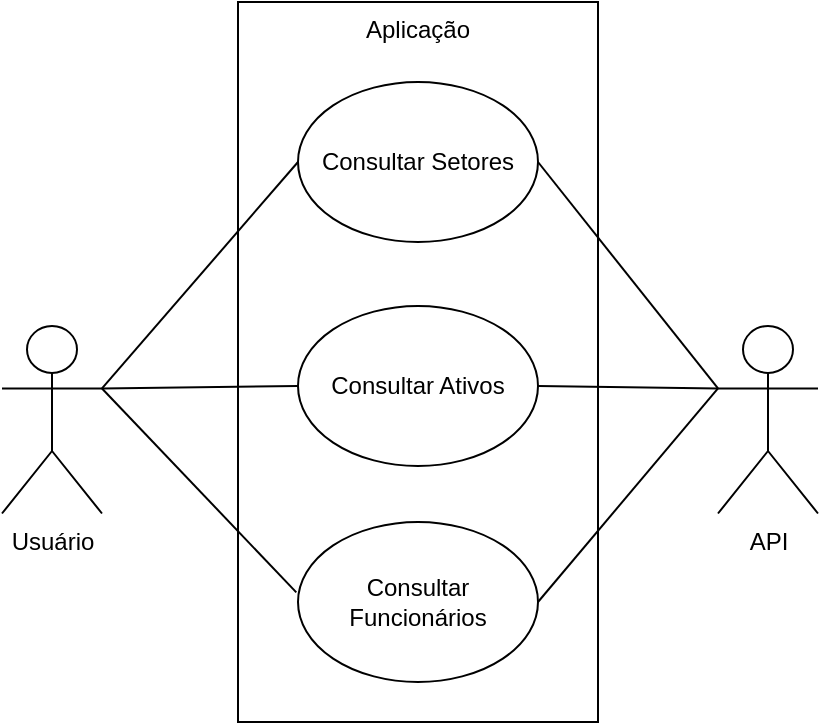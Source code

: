 <mxfile version="14.9.0" type="device" pages="4"><diagram id="Ip9JpGmIh-tKCHIc3EBz" name="Diagrama de Caso de Uso"><mxGraphModel dx="865" dy="488" grid="1" gridSize="10" guides="1" tooltips="1" connect="1" arrows="1" fold="1" page="1" pageScale="1" pageWidth="583" pageHeight="413" math="0" shadow="0"><root><mxCell id="WvhrdldwdFIpcJ2qQsLQ-0"/><mxCell id="WvhrdldwdFIpcJ2qQsLQ-1" parent="WvhrdldwdFIpcJ2qQsLQ-0"/><mxCell id="WvhrdldwdFIpcJ2qQsLQ-2" value="Usuário" style="shape=umlActor;verticalLabelPosition=bottom;verticalAlign=top;html=1;outlineConnect=0;" vertex="1" parent="WvhrdldwdFIpcJ2qQsLQ-1"><mxGeometry x="88" y="189" width="50" height="93.75" as="geometry"/></mxCell><mxCell id="WvhrdldwdFIpcJ2qQsLQ-3" value="Aplicação" style="whiteSpace=wrap;html=1;verticalAlign=top;" vertex="1" parent="WvhrdldwdFIpcJ2qQsLQ-1"><mxGeometry x="206" y="27" width="180" height="360" as="geometry"/></mxCell><mxCell id="WvhrdldwdFIpcJ2qQsLQ-4" value="API" style="shape=umlActor;verticalLabelPosition=bottom;verticalAlign=top;html=1;outlineConnect=0;" vertex="1" parent="WvhrdldwdFIpcJ2qQsLQ-1"><mxGeometry x="446" y="189" width="50" height="93.75" as="geometry"/></mxCell><mxCell id="WvhrdldwdFIpcJ2qQsLQ-5" value="Consultar Setores" style="ellipse;whiteSpace=wrap;html=1;" vertex="1" parent="WvhrdldwdFIpcJ2qQsLQ-1"><mxGeometry x="236" y="67" width="120" height="80" as="geometry"/></mxCell><mxCell id="WvhrdldwdFIpcJ2qQsLQ-6" value="Consultar Ativos" style="ellipse;whiteSpace=wrap;html=1;" vertex="1" parent="WvhrdldwdFIpcJ2qQsLQ-1"><mxGeometry x="236" y="179" width="120" height="80" as="geometry"/></mxCell><mxCell id="WvhrdldwdFIpcJ2qQsLQ-7" value="Consultar Funcionários" style="ellipse;whiteSpace=wrap;html=1;" vertex="1" parent="WvhrdldwdFIpcJ2qQsLQ-1"><mxGeometry x="236" y="287" width="120" height="80" as="geometry"/></mxCell><mxCell id="WvhrdldwdFIpcJ2qQsLQ-8" value="" style="endArrow=none;html=1;exitX=1;exitY=0.333;exitDx=0;exitDy=0;exitPerimeter=0;entryX=0;entryY=0.5;entryDx=0;entryDy=0;" edge="1" parent="WvhrdldwdFIpcJ2qQsLQ-1" source="WvhrdldwdFIpcJ2qQsLQ-2" target="WvhrdldwdFIpcJ2qQsLQ-5"><mxGeometry width="50" height="50" relative="1" as="geometry"><mxPoint x="186" y="209" as="sourcePoint"/><mxPoint x="366" y="229" as="targetPoint"/></mxGeometry></mxCell><mxCell id="WvhrdldwdFIpcJ2qQsLQ-9" value="" style="endArrow=none;html=1;exitX=1;exitY=0.333;exitDx=0;exitDy=0;exitPerimeter=0;entryX=-0.007;entryY=0.44;entryDx=0;entryDy=0;entryPerimeter=0;" edge="1" parent="WvhrdldwdFIpcJ2qQsLQ-1" source="WvhrdldwdFIpcJ2qQsLQ-2" target="WvhrdldwdFIpcJ2qQsLQ-7"><mxGeometry width="50" height="50" relative="1" as="geometry"><mxPoint x="316" y="279" as="sourcePoint"/><mxPoint x="366" y="229" as="targetPoint"/></mxGeometry></mxCell><mxCell id="WvhrdldwdFIpcJ2qQsLQ-10" value="" style="endArrow=none;html=1;exitX=1;exitY=0.333;exitDx=0;exitDy=0;exitPerimeter=0;entryX=0;entryY=0.5;entryDx=0;entryDy=0;" edge="1" parent="WvhrdldwdFIpcJ2qQsLQ-1" source="WvhrdldwdFIpcJ2qQsLQ-2" target="WvhrdldwdFIpcJ2qQsLQ-6"><mxGeometry width="50" height="50" relative="1" as="geometry"><mxPoint x="306" y="219" as="sourcePoint"/><mxPoint x="356" y="169" as="targetPoint"/></mxGeometry></mxCell><mxCell id="WvhrdldwdFIpcJ2qQsLQ-11" value="" style="endArrow=none;html=1;entryX=1;entryY=0.5;entryDx=0;entryDy=0;exitX=0;exitY=0.333;exitDx=0;exitDy=0;exitPerimeter=0;" edge="1" parent="WvhrdldwdFIpcJ2qQsLQ-1" source="WvhrdldwdFIpcJ2qQsLQ-4" target="WvhrdldwdFIpcJ2qQsLQ-6"><mxGeometry width="50" height="50" relative="1" as="geometry"><mxPoint x="444" y="209" as="sourcePoint"/><mxPoint x="354" y="187" as="targetPoint"/></mxGeometry></mxCell><mxCell id="WvhrdldwdFIpcJ2qQsLQ-12" value="" style="endArrow=none;html=1;exitX=1;exitY=0.5;exitDx=0;exitDy=0;entryX=0;entryY=0.333;entryDx=0;entryDy=0;entryPerimeter=0;" edge="1" parent="WvhrdldwdFIpcJ2qQsLQ-1" source="WvhrdldwdFIpcJ2qQsLQ-7" target="WvhrdldwdFIpcJ2qQsLQ-4"><mxGeometry width="50" height="50" relative="1" as="geometry"><mxPoint x="354" y="257" as="sourcePoint"/><mxPoint x="404" y="207" as="targetPoint"/></mxGeometry></mxCell><mxCell id="WvhrdldwdFIpcJ2qQsLQ-13" value="" style="endArrow=none;html=1;exitX=1;exitY=0.5;exitDx=0;exitDy=0;entryX=0;entryY=0.333;entryDx=0;entryDy=0;entryPerimeter=0;" edge="1" parent="WvhrdldwdFIpcJ2qQsLQ-1" source="WvhrdldwdFIpcJ2qQsLQ-5" target="WvhrdldwdFIpcJ2qQsLQ-4"><mxGeometry width="50" height="50" relative="1" as="geometry"><mxPoint x="354" y="257" as="sourcePoint"/><mxPoint x="444" y="207" as="targetPoint"/></mxGeometry></mxCell></root></mxGraphModel></diagram><diagram id="C5RBs43oDa-KdzZeNtuy" name="Diagrama de Classes"><mxGraphModel dx="2076" dy="1170" grid="1" gridSize="3" guides="1" tooltips="1" connect="1" arrows="1" fold="1" page="1" pageScale="1" pageWidth="1654" pageHeight="1169" math="0" shadow="0"><root><mxCell id="WIyWlLk6GJQsqaUBKTNV-0"/><mxCell id="WIyWlLk6GJQsqaUBKTNV-1" parent="WIyWlLk6GJQsqaUBKTNV-0"/><mxCell id="Mt1S0DDqKoUseWmCAn7N-12" value="Aplicação" style="shape=folder;fontStyle=1;spacingTop=25;tabWidth=33;tabHeight=27;tabPosition=left;html=1;strokeWidth=2;align=center;verticalAlign=top;fontSize=16;spacingBottom=0;" vertex="1" parent="WIyWlLk6GJQsqaUBKTNV-1"><mxGeometry x="240" y="150" width="744" height="798" as="geometry"/></mxCell><mxCell id="4B0207djP9WBdeo3e_u4-11" value="ComponentCard" style="swimlane;fontStyle=1;align=center;verticalAlign=top;childLayout=stackLayout;horizontal=1;startSize=26;horizontalStack=0;resizeParent=1;resizeParentMax=0;resizeLast=0;collapsible=1;marginBottom=0;strokeWidth=2;" parent="WIyWlLk6GJQsqaUBKTNV-1" vertex="1"><mxGeometry x="543" y="643" width="160" height="124" as="geometry"/></mxCell><mxCell id="4B0207djP9WBdeo3e_u4-12" value="- title: string&#10;- listaDados: List&lt;JSX&gt;&#10;- funcao: function&#10;- icon: JSX" style="text;strokeColor=none;fillColor=none;align=left;verticalAlign=top;spacingLeft=4;spacingRight=4;overflow=hidden;rotatable=0;points=[[0,0.5],[1,0.5]];portConstraint=eastwest;" parent="4B0207djP9WBdeo3e_u4-11" vertex="1"><mxGeometry y="26" width="160" height="64" as="geometry"/></mxCell><mxCell id="4B0207djP9WBdeo3e_u4-13" value="" style="line;strokeWidth=1;fillColor=none;align=left;verticalAlign=middle;spacingTop=-1;spacingLeft=3;spacingRight=3;rotatable=0;labelPosition=right;points=[];portConstraint=eastwest;" parent="4B0207djP9WBdeo3e_u4-11" vertex="1"><mxGeometry y="90" width="160" height="8" as="geometry"/></mxCell><mxCell id="4B0207djP9WBdeo3e_u4-14" value="+ ComponentCard()" style="text;strokeColor=none;fillColor=none;align=left;verticalAlign=top;spacingLeft=4;spacingRight=4;overflow=hidden;rotatable=0;points=[[0,0.5],[1,0.5]];portConstraint=eastwest;" parent="4B0207djP9WBdeo3e_u4-11" vertex="1"><mxGeometry y="98" width="160" height="26" as="geometry"/></mxCell><mxCell id="4B0207djP9WBdeo3e_u4-33" value="ComponentList" style="swimlane;fontStyle=1;align=center;verticalAlign=top;childLayout=stackLayout;horizontal=1;startSize=26;horizontalStack=0;resizeParent=1;resizeParentMax=0;resizeLast=0;collapsible=1;marginBottom=0;strokeWidth=2;" parent="WIyWlLk6GJQsqaUBKTNV-1" vertex="1"><mxGeometry x="785" y="662" width="160" height="86" as="geometry"/></mxCell><mxCell id="4B0207djP9WBdeo3e_u4-34" value="- data: List&lt;JSX&gt;" style="text;strokeColor=none;fillColor=none;align=left;verticalAlign=top;spacingLeft=4;spacingRight=4;overflow=hidden;rotatable=0;points=[[0,0.5],[1,0.5]];portConstraint=eastwest;" parent="4B0207djP9WBdeo3e_u4-33" vertex="1"><mxGeometry y="26" width="160" height="26" as="geometry"/></mxCell><mxCell id="4B0207djP9WBdeo3e_u4-35" value="" style="line;strokeWidth=1;fillColor=none;align=left;verticalAlign=middle;spacingTop=-1;spacingLeft=3;spacingRight=3;rotatable=0;labelPosition=right;points=[];portConstraint=eastwest;" parent="4B0207djP9WBdeo3e_u4-33" vertex="1"><mxGeometry y="52" width="160" height="8" as="geometry"/></mxCell><mxCell id="4B0207djP9WBdeo3e_u4-36" value="+ ComponentList()" style="text;strokeColor=none;fillColor=none;align=left;verticalAlign=top;spacingLeft=4;spacingRight=4;overflow=hidden;rotatable=0;points=[[0,0.5],[1,0.5]];portConstraint=eastwest;" parent="4B0207djP9WBdeo3e_u4-33" vertex="1"><mxGeometry y="60" width="160" height="26" as="geometry"/></mxCell><mxCell id="4B0207djP9WBdeo3e_u4-37" value="" style="edgeStyle=elbowEdgeStyle;rounded=0;orthogonalLoop=1;jettySize=auto;html=1;startArrow=none;startFill=0;endArrow=diamond;endFill=0;strokeWidth=2;entryX=1;entryY=0.5;entryDx=0;entryDy=0;" parent="WIyWlLk6GJQsqaUBKTNV-1" source="4B0207djP9WBdeo3e_u4-34" target="4B0207djP9WBdeo3e_u4-12" edge="1"><mxGeometry relative="1" as="geometry"/></mxCell><mxCell id="Mt1S0DDqKoUseWmCAn7N-8" value="0..*" style="text;align=center;fontStyle=0;verticalAlign=middle;spacingLeft=3;spacingRight=3;strokeColor=none;rotatable=0;points=[[0,0.5],[1,0.5]];portConstraint=eastwest;fontSize=16;" vertex="1" parent="WIyWlLk6GJQsqaUBKTNV-1"><mxGeometry x="729" y="676" width="80" height="26" as="geometry"/></mxCell><mxCell id="Mt1S0DDqKoUseWmCAn7N-14" value="Ant Design" style="shape=folder;fontStyle=1;spacingTop=25;tabWidth=75;tabHeight=30;tabPosition=left;html=1;strokeWidth=2;align=center;verticalAlign=middle;fontSize=16;spacingBottom=0;" vertex="1" parent="WIyWlLk6GJQsqaUBKTNV-1"><mxGeometry x="1218" y="583" width="255" height="210" as="geometry"/></mxCell><mxCell id="Mt1S0DDqKoUseWmCAn7N-37" value="highcharts" style="shape=folder;fontStyle=1;spacingTop=25;tabWidth=75;tabHeight=30;tabPosition=left;html=1;strokeWidth=2;align=center;verticalAlign=middle;fontSize=16;spacingBottom=0;" vertex="1" parent="WIyWlLk6GJQsqaUBKTNV-1"><mxGeometry x="1218" y="337" width="255" height="210" as="geometry"/></mxCell><mxCell id="YoG_FnO7AeyapZSpK85B-0" value="&amp;lt;&amp;lt;import&amp;gt;&amp;gt;" style="html=1;verticalAlign=bottom;endArrow=open;strokeWidth=2;endFill=0;entryX=1;entryY=0.5;entryDx=0;entryDy=0;dashed=1;dashPattern=1 1;exitX=0;exitY=0;exitDx=0;exitDy=120;exitPerimeter=0;" edge="1" parent="WIyWlLk6GJQsqaUBKTNV-1" source="Mt1S0DDqKoUseWmCAn7N-14" target="4B0207djP9WBdeo3e_u4-34"><mxGeometry width="80" relative="1" as="geometry"><mxPoint x="1146" y="704.66" as="sourcePoint"/><mxPoint x="1026" y="704.66" as="targetPoint"/></mxGeometry></mxCell><mxCell id="YoG_FnO7AeyapZSpK85B-1" value="&amp;lt;&amp;lt;import&amp;gt;&amp;gt;" style="html=1;verticalAlign=bottom;endArrow=open;strokeWidth=2;endFill=0;entryX=0.426;entryY=1.071;entryDx=0;entryDy=0;dashed=1;dashPattern=1 1;exitX=0.5;exitY=1;exitDx=0;exitDy=0;exitPerimeter=0;entryPerimeter=0;" edge="1" parent="WIyWlLk6GJQsqaUBKTNV-1" source="Mt1S0DDqKoUseWmCAn7N-14" target="4B0207djP9WBdeo3e_u4-14"><mxGeometry width="80" relative="1" as="geometry"><mxPoint x="1350" y="817" as="sourcePoint"/><mxPoint x="969" y="952" as="targetPoint"/><Array as="points"><mxPoint x="1346" y="895"/><mxPoint x="612" y="892"/></Array></mxGeometry></mxCell><mxCell id="YoG_FnO7AeyapZSpK85B-2" value="Charts" style="swimlane;fontStyle=1;align=center;verticalAlign=top;childLayout=stackLayout;horizontal=1;startSize=26;horizontalStack=0;resizeParent=1;resizeParentMax=0;resizeLast=0;collapsible=1;marginBottom=0;fontSize=16;strokeWidth=2;" vertex="1" parent="WIyWlLk6GJQsqaUBKTNV-1"><mxGeometry x="785" y="506" width="160" height="86" as="geometry"/></mxCell><mxCell id="YoG_FnO7AeyapZSpK85B-3" value="- options: JSX" style="text;strokeColor=none;fillColor=none;align=left;verticalAlign=top;spacingLeft=4;spacingRight=4;overflow=hidden;rotatable=0;points=[[0,0.5],[1,0.5]];portConstraint=eastwest;" vertex="1" parent="YoG_FnO7AeyapZSpK85B-2"><mxGeometry y="26" width="160" height="26" as="geometry"/></mxCell><mxCell id="YoG_FnO7AeyapZSpK85B-4" value="" style="line;strokeWidth=1;fillColor=none;align=left;verticalAlign=middle;spacingTop=-1;spacingLeft=3;spacingRight=3;rotatable=0;labelPosition=right;points=[];portConstraint=eastwest;" vertex="1" parent="YoG_FnO7AeyapZSpK85B-2"><mxGeometry y="52" width="160" height="8" as="geometry"/></mxCell><mxCell id="YoG_FnO7AeyapZSpK85B-5" value="+ method(type): type" style="text;strokeColor=none;fillColor=none;align=left;verticalAlign=top;spacingLeft=4;spacingRight=4;overflow=hidden;rotatable=0;points=[[0,0.5],[1,0.5]];portConstraint=eastwest;" vertex="1" parent="YoG_FnO7AeyapZSpK85B-2"><mxGeometry y="60" width="160" height="26" as="geometry"/></mxCell><mxCell id="YoG_FnO7AeyapZSpK85B-6" value="&amp;lt;&amp;lt;import&amp;gt;&amp;gt;" style="html=1;verticalAlign=bottom;endArrow=open;strokeWidth=2;endFill=0;entryX=1;entryY=0.5;entryDx=0;entryDy=0;dashed=1;dashPattern=1 1;exitX=0;exitY=0;exitDx=0;exitDy=120;exitPerimeter=0;" edge="1" parent="WIyWlLk6GJQsqaUBKTNV-1" source="Mt1S0DDqKoUseWmCAn7N-37" target="YoG_FnO7AeyapZSpK85B-3"><mxGeometry width="80" relative="1" as="geometry"><mxPoint x="1194" y="438" as="sourcePoint"/><mxPoint x="921" y="436" as="targetPoint"/><Array as="points"><mxPoint x="1014" y="457"/><mxPoint x="1014" y="545"/></Array></mxGeometry></mxCell><mxCell id="YoG_FnO7AeyapZSpK85B-7" value="GeraPages" style="swimlane;fontStyle=1;align=center;verticalAlign=top;childLayout=stackLayout;horizontal=1;startSize=26;horizontalStack=0;resizeParent=1;resizeParentMax=0;resizeLast=0;collapsible=1;marginBottom=0;fontSize=16;strokeWidth=2;" vertex="1" parent="WIyWlLk6GJQsqaUBKTNV-1"><mxGeometry x="537" y="247" width="160" height="135" as="geometry"/></mxCell><mxCell id="YoG_FnO7AeyapZSpK85B-8" value="- json: object" style="text;strokeColor=none;fillColor=none;align=left;verticalAlign=top;spacingLeft=4;spacingRight=4;overflow=hidden;rotatable=0;points=[[0,0.5],[1,0.5]];portConstraint=eastwest;" vertex="1" parent="YoG_FnO7AeyapZSpK85B-7"><mxGeometry y="26" width="160" height="26" as="geometry"/></mxCell><mxCell id="YoG_FnO7AeyapZSpK85B-9" value="" style="line;strokeWidth=1;fillColor=none;align=left;verticalAlign=middle;spacingTop=-1;spacingLeft=3;spacingRight=3;rotatable=0;labelPosition=right;points=[];portConstraint=eastwest;" vertex="1" parent="YoG_FnO7AeyapZSpK85B-7"><mxGeometry y="52" width="160" height="8" as="geometry"/></mxCell><mxCell id="YoG_FnO7AeyapZSpK85B-10" value="- pageSectors()&#10;- pageUsers()&#10;- pageAtivos()&#10;+ getPages()" style="text;strokeColor=none;fillColor=none;align=left;verticalAlign=top;spacingLeft=4;spacingRight=4;overflow=hidden;rotatable=0;points=[[0,0.5],[1,0.5]];portConstraint=eastwest;" vertex="1" parent="YoG_FnO7AeyapZSpK85B-7"><mxGeometry y="60" width="160" height="75" as="geometry"/></mxCell><mxCell id="YoG_FnO7AeyapZSpK85B-13" value="1..*" style="endArrow=none;html=1;endSize=12;startArrow=diamondThin;startSize=14;startFill=1;edgeStyle=orthogonalEdgeStyle;align=left;verticalAlign=bottom;fontSize=16;strokeWidth=2;entryX=0.5;entryY=0;entryDx=0;entryDy=0;endFill=0;exitX=0.543;exitY=1.008;exitDx=0;exitDy=0;exitPerimeter=0;" edge="1" parent="WIyWlLk6GJQsqaUBKTNV-1" source="YoG_FnO7AeyapZSpK85B-10" target="4B0207djP9WBdeo3e_u4-11"><mxGeometry x="0.919" y="-35" relative="1" as="geometry"><mxPoint x="612" y="490" as="sourcePoint"/><mxPoint x="826" y="517" as="targetPoint"/><mxPoint as="offset"/></mxGeometry></mxCell><mxCell id="YoG_FnO7AeyapZSpK85B-14" value="2" style="endArrow=none;html=1;endSize=12;startArrow=diamondThin;startSize=14;startFill=1;edgeStyle=orthogonalEdgeStyle;align=left;verticalAlign=bottom;fontSize=16;strokeWidth=2;entryX=0.5;entryY=0;entryDx=0;entryDy=0;endFill=0;exitX=1;exitY=0.5;exitDx=0;exitDy=0;" edge="1" parent="WIyWlLk6GJQsqaUBKTNV-1" source="YoG_FnO7AeyapZSpK85B-8" target="YoG_FnO7AeyapZSpK85B-2"><mxGeometry x="0.934" y="-22" relative="1" as="geometry"><mxPoint x="822" y="226" as="sourcePoint"/><mxPoint x="822" y="448" as="targetPoint"/><mxPoint as="offset"/></mxGeometry></mxCell><mxCell id="YoG_FnO7AeyapZSpK85B-19" value="ReadAPI" style="swimlane;fontStyle=1;align=center;verticalAlign=top;childLayout=stackLayout;horizontal=1;startSize=26;horizontalStack=0;resizeParent=1;resizeParentMax=0;resizeLast=0;collapsible=1;marginBottom=0;fontSize=16;strokeWidth=2;" vertex="1" parent="WIyWlLk6GJQsqaUBKTNV-1"><mxGeometry x="276" y="304" width="160" height="52" as="geometry"/></mxCell><mxCell id="YoG_FnO7AeyapZSpK85B-22" value="+ ReadAPI(): object" style="text;strokeColor=none;fillColor=none;align=left;verticalAlign=top;spacingLeft=4;spacingRight=4;overflow=hidden;rotatable=0;points=[[0,0.5],[1,0.5]];portConstraint=eastwest;" vertex="1" parent="YoG_FnO7AeyapZSpK85B-19"><mxGeometry y="26" width="160" height="26" as="geometry"/></mxCell><mxCell id="YoG_FnO7AeyapZSpK85B-24" value="" style="endArrow=open;html=1;endSize=12;startArrow=none;startSize=14;startFill=0;edgeStyle=orthogonalEdgeStyle;align=left;verticalAlign=bottom;fontSize=16;strokeWidth=2;endFill=0;entryX=0.996;entryY=0.051;entryDx=0;entryDy=0;entryPerimeter=0;dashed=1;dashPattern=1 1;" edge="1" parent="WIyWlLk6GJQsqaUBKTNV-1" target="YoG_FnO7AeyapZSpK85B-22"><mxGeometry x="0.881" y="-6" relative="1" as="geometry"><mxPoint x="538" y="331" as="sourcePoint"/><mxPoint x="394" y="333" as="targetPoint"/><Array as="points"><mxPoint x="465" y="332"/><mxPoint x="395" y="331"/></Array><mxPoint as="offset"/></mxGeometry></mxCell></root></mxGraphModel></diagram><diagram id="6EsapDXAoYVgKW0gSdwD" name="Diagrama de Sequencia"><mxGraphModel dx="1730" dy="975" grid="1" gridSize="10" guides="1" tooltips="1" connect="1" arrows="1" fold="1" page="1" pageScale="1" pageWidth="1169" pageHeight="827" math="0" shadow="0"><root><mxCell id="37mpL7Bgl9d0x8aYCsZH-0"/><mxCell id="37mpL7Bgl9d0x8aYCsZH-1" parent="37mpL7Bgl9d0x8aYCsZH-0"/><mxCell id="CBdNVSkUwfmBw8gTWhCu-4" value="&lt;b&gt;loop &lt;/b&gt;requisita&lt;b&gt;&amp;nbsp;&lt;/b&gt;API" style="shape=umlFrame;whiteSpace=wrap;html=1;fontSize=16;strokeWidth=3;align=center;verticalAlign=middle;width=160;height=37;" vertex="1" parent="37mpL7Bgl9d0x8aYCsZH-1"><mxGeometry x="210" y="220.5" width="750" height="427" as="geometry"/></mxCell><mxCell id="CBdNVSkUwfmBw8gTWhCu-6" value="&lt;b&gt;alt&amp;nbsp;&lt;/b&gt;" style="shape=umlFrame;whiteSpace=wrap;html=1;fontSize=16;strokeWidth=3;align=center;verticalAlign=middle;" vertex="1" parent="37mpL7Bgl9d0x8aYCsZH-1"><mxGeometry x="230" y="340" width="710" height="283" as="geometry"/></mxCell><mxCell id="BHiRRGwjwG4_EpGhjjYI-0" value="Usuário" style="shape=umlActor;verticalLabelPosition=bottom;verticalAlign=top;html=1;fontSize=16;strokeWidth=2;" vertex="1" parent="37mpL7Bgl9d0x8aYCsZH-1"><mxGeometry x="395" y="113" width="30" height="60" as="geometry"/></mxCell><mxCell id="v4q5DezuaUO7sMOORwm2-6" value="GeraPages" style="html=1;fontSize=16;strokeWidth=2;align=center;verticalAlign=middle;" vertex="1" parent="37mpL7Bgl9d0x8aYCsZH-1"><mxGeometry x="730" y="113" width="110" height="50" as="geometry"/></mxCell><mxCell id="v4q5DezuaUO7sMOORwm2-10" value="" style="edgeStyle=elbowEdgeStyle;rounded=0;orthogonalLoop=1;jettySize=auto;html=1;dashed=1;dashPattern=1 1;fontSize=16;startArrow=none;startFill=0;endArrow=none;endFill=0;strokeWidth=2;" edge="1" parent="37mpL7Bgl9d0x8aYCsZH-1" source="v4q5DezuaUO7sMOORwm2-9" target="v4q5DezuaUO7sMOORwm2-6"><mxGeometry relative="1" as="geometry"/></mxCell><mxCell id="DBI2Od-l1VQWNLbBIsBE-22" value="" style="edgeStyle=elbowEdgeStyle;rounded=0;orthogonalLoop=1;jettySize=auto;html=1;fontSize=16;startArrow=none;startFill=0;endArrow=none;endFill=0;strokeWidth=2;dashed=1;dashPattern=1 1;" edge="1" parent="37mpL7Bgl9d0x8aYCsZH-1" source="v4q5DezuaUO7sMOORwm2-9" target="DBI2Od-l1VQWNLbBIsBE-21"><mxGeometry relative="1" as="geometry"/></mxCell><mxCell id="v4q5DezuaUO7sMOORwm2-9" value="" style="html=1;points=[];perimeter=orthogonalPerimeter;fontSize=16;strokeWidth=2;align=center;verticalAlign=middle;" vertex="1" parent="37mpL7Bgl9d0x8aYCsZH-1"><mxGeometry x="780" y="264" width="10" height="46" as="geometry"/></mxCell><mxCell id="v4q5DezuaUO7sMOORwm2-33" value="acessa aplicação" style="html=1;verticalAlign=bottom;endArrow=block;fontSize=16;strokeWidth=2;entryX=0.043;entryY=0.003;entryDx=0;entryDy=0;entryPerimeter=0;" edge="1" parent="37mpL7Bgl9d0x8aYCsZH-1" target="v4q5DezuaUO7sMOORwm2-9"><mxGeometry width="80" relative="1" as="geometry"><mxPoint x="410" y="264" as="sourcePoint"/><mxPoint x="585" y="264" as="targetPoint"/></mxGeometry></mxCell><mxCell id="v4q5DezuaUO7sMOORwm2-36" value="" style="shape=waypoint;size=6;pointerEvents=1;points=[];fillColor=#ffffff;resizable=0;rotatable=0;perimeter=centerPerimeter;snapToPoint=1;fontSize=16;strokeWidth=2;" vertex="1" parent="37mpL7Bgl9d0x8aYCsZH-1"><mxGeometry x="390" y="674" width="40" height="40" as="geometry"/></mxCell><mxCell id="CBdNVSkUwfmBw8gTWhCu-5" value="[Aplicação em uso]" style="text;html=1;strokeColor=none;fillColor=none;align=center;verticalAlign=middle;whiteSpace=wrap;rounded=0;fontSize=16;" vertex="1" parent="37mpL7Bgl9d0x8aYCsZH-1"><mxGeometry x="210" y="273" width="175" height="20" as="geometry"/></mxCell><mxCell id="DBI2Od-l1VQWNLbBIsBE-0" value="[call API = true]" style="text;html=1;strokeColor=none;fillColor=none;align=center;verticalAlign=middle;whiteSpace=wrap;rounded=0;fontSize=16;" vertex="1" parent="37mpL7Bgl9d0x8aYCsZH-1"><mxGeometry x="215" y="394" width="175" height="20" as="geometry"/></mxCell><mxCell id="DBI2Od-l1VQWNLbBIsBE-1" value="[caso contário]" style="text;html=1;strokeColor=none;fillColor=none;align=center;verticalAlign=middle;whiteSpace=wrap;rounded=0;fontSize=16;" vertex="1" parent="37mpL7Bgl9d0x8aYCsZH-1"><mxGeometry x="220" y="490" width="175" height="20" as="geometry"/></mxCell><mxCell id="v4q5DezuaUO7sMOORwm2-37" value="" style="edgeStyle=elbowEdgeStyle;rounded=0;orthogonalLoop=1;jettySize=auto;html=1;dashed=1;dashPattern=1 1;fontSize=16;startArrow=none;startFill=0;endArrow=none;endFill=0;strokeWidth=2;" edge="1" parent="37mpL7Bgl9d0x8aYCsZH-1" source="BHiRRGwjwG4_EpGhjjYI-0" target="v4q5DezuaUO7sMOORwm2-36"><mxGeometry relative="1" as="geometry"><mxPoint x="410" y="194" as="sourcePoint"/></mxGeometry></mxCell><mxCell id="DBI2Od-l1VQWNLbBIsBE-21" value="" style="shape=waypoint;size=6;pointerEvents=1;points=[];fillColor=#ffffff;resizable=0;rotatable=0;perimeter=centerPerimeter;snapToPoint=1;fontSize=16;strokeWidth=2;" vertex="1" parent="37mpL7Bgl9d0x8aYCsZH-1"><mxGeometry x="765" y="674" width="40" height="40" as="geometry"/></mxCell><mxCell id="J-nkMGUTAqAss2U3wiAt-2" value="" style="html=1;points=[];perimeter=orthogonalPerimeter;fontSize=16;strokeWidth=2;align=center;verticalAlign=middle;" vertex="1" parent="37mpL7Bgl9d0x8aYCsZH-1"><mxGeometry x="780" y="563" width="10" height="40" as="geometry"/></mxCell><mxCell id="J-nkMGUTAqAss2U3wiAt-3" value="msgError()" style="edgeStyle=orthogonalEdgeStyle;html=1;align=left;spacingLeft=2;endArrow=block;rounded=0;entryX=1;entryY=0;fontSize=16;strokeWidth=2;" edge="1" target="J-nkMGUTAqAss2U3wiAt-2" parent="37mpL7Bgl9d0x8aYCsZH-1"><mxGeometry relative="1" as="geometry"><mxPoint x="785" y="543" as="sourcePoint"/><Array as="points"><mxPoint x="815" y="543"/></Array></mxGeometry></mxCell><mxCell id="J-nkMGUTAqAss2U3wiAt-4" value="" style="html=1;points=[];perimeter=orthogonalPerimeter;fontSize=16;strokeWidth=2;align=center;verticalAlign=middle;" vertex="1" parent="37mpL7Bgl9d0x8aYCsZH-1"><mxGeometry x="780" y="394" width="10" height="40" as="geometry"/></mxCell><mxCell id="J-nkMGUTAqAss2U3wiAt-5" value="getPages()" style="edgeStyle=orthogonalEdgeStyle;html=1;align=left;spacingLeft=2;endArrow=block;rounded=0;entryX=1;entryY=0;fontSize=16;strokeWidth=2;" edge="1" target="J-nkMGUTAqAss2U3wiAt-4" parent="37mpL7Bgl9d0x8aYCsZH-1"><mxGeometry relative="1" as="geometry"><mxPoint x="785" y="374" as="sourcePoint"/><Array as="points"><mxPoint x="815" y="374"/></Array></mxGeometry></mxCell><mxCell id="lTHPq4zkhOfQ1cGq-seR-0" value="" style="line;strokeWidth=1;fillColor=none;align=left;verticalAlign=middle;spacingTop=-1;spacingLeft=3;spacingRight=3;rotatable=0;labelPosition=right;points=[];portConstraint=eastwest;fontSize=16;dashed=1;dashPattern=1 1;" vertex="1" parent="37mpL7Bgl9d0x8aYCsZH-1"><mxGeometry x="230" y="477.5" width="710" height="8" as="geometry"/></mxCell></root></mxGraphModel></diagram><diagram id="b1XIYFRhW2AyvTJPInNI" name="Maquina de Estados"><mxGraphModel dx="1221" dy="688" grid="1" gridSize="10" guides="1" tooltips="1" connect="1" arrows="1" fold="1" page="1" pageScale="1" pageWidth="827" pageHeight="583" math="0" shadow="0"><root><mxCell id="PqBkO5sU84QDV-pGNkVs-0"/><mxCell id="PqBkO5sU84QDV-pGNkVs-1" parent="PqBkO5sU84QDV-pGNkVs-0"/><mxCell id="1s1Y1hk_0m-XdWVmJmtS-0" value="" style="ellipse;html=1;shape=startState;fillColor=#000000;strokeColor=#ff0000;dashed=1;dashPattern=1 1;fontSize=16;align=center;verticalAlign=middle;" vertex="1" parent="PqBkO5sU84QDV-pGNkVs-1"><mxGeometry x="238" y="86" width="30" height="30" as="geometry"/></mxCell><mxCell id="1s1Y1hk_0m-XdWVmJmtS-1" value="" style="edgeStyle=orthogonalEdgeStyle;html=1;verticalAlign=bottom;endArrow=open;endSize=8;strokeColor=#ff0000;fontSize=16;entryX=0;entryY=0.5;entryDx=0;entryDy=0;exitX=0.877;exitY=0.489;exitDx=0;exitDy=0;exitPerimeter=0;" edge="1" source="1s1Y1hk_0m-XdWVmJmtS-0" parent="PqBkO5sU84QDV-pGNkVs-1" target="1s1Y1hk_0m-XdWVmJmtS-4"><mxGeometry relative="1" as="geometry"><mxPoint x="590" y="161" as="targetPoint"/></mxGeometry></mxCell><mxCell id="1s1Y1hk_0m-XdWVmJmtS-2" value="" style="ellipse;html=1;shape=endState;fillColor=#000000;strokeColor=#ff0000;dashed=1;dashPattern=1 1;fontSize=16;align=center;verticalAlign=middle;" vertex="1" parent="PqBkO5sU84QDV-pGNkVs-1"><mxGeometry x="238" y="206" width="30" height="30" as="geometry"/></mxCell><mxCell id="1s1Y1hk_0m-XdWVmJmtS-4" value="Aguardando Acesso" style="swimlane;fontStyle=1;align=center;verticalAlign=middle;childLayout=stackLayout;horizontal=1;startSize=30;horizontalStack=0;resizeParent=0;resizeLast=1;container=0;fontColor=#000000;collapsible=0;rounded=1;arcSize=30;strokeColor=#ff0000;fillColor=#ffffc0;swimlaneFillColor=#ffffc0;dropTarget=0;dashed=1;dashPattern=1 1;fontSize=12;" vertex="1" parent="PqBkO5sU84QDV-pGNkVs-1"><mxGeometry x="468" y="71" width="160" height="60" as="geometry"/></mxCell><mxCell id="1s1Y1hk_0m-XdWVmJmtS-6" value="" style="edgeStyle=orthogonalEdgeStyle;html=1;verticalAlign=bottom;endArrow=open;endSize=8;strokeColor=#ff0000;fontSize=16;entryX=0.5;entryY=0;entryDx=0;entryDy=0;" edge="1" source="1s1Y1hk_0m-XdWVmJmtS-4" parent="PqBkO5sU84QDV-pGNkVs-1" target="Tk38BDTGS5YJJ7pxiSba-0"><mxGeometry relative="1" as="geometry"><mxPoint x="548" y="211" as="targetPoint"/></mxGeometry></mxCell><mxCell id="ock1wlYIFB_7aVYMG18K-0" value="callAPI" style="rhombus;whiteSpace=wrap;html=1;fillColor=#ffffc0;strokeColor=#ff0000;dashed=1;dashPattern=1 1;fontSize=12;align=center;verticalAlign=middle;" vertex="1" parent="PqBkO5sU84QDV-pGNkVs-1"><mxGeometry x="508" y="311" width="80" height="70" as="geometry"/></mxCell><mxCell id="ock1wlYIFB_7aVYMG18K-1" value="false" style="edgeStyle=orthogonalEdgeStyle;html=1;align=left;verticalAlign=bottom;endArrow=open;endSize=8;strokeColor=#ff0000;fontSize=12;entryX=1;entryY=0.5;entryDx=0;entryDy=0;" edge="1" source="ock1wlYIFB_7aVYMG18K-0" parent="PqBkO5sU84QDV-pGNkVs-1" target="Tk38BDTGS5YJJ7pxiSba-0"><mxGeometry x="-1" relative="1" as="geometry"><mxPoint x="708" y="346" as="targetPoint"/><Array as="points"><mxPoint x="688" y="346"/><mxPoint x="688" y="221"/></Array></mxGeometry></mxCell><mxCell id="ock1wlYIFB_7aVYMG18K-2" value="true" style="edgeStyle=orthogonalEdgeStyle;html=1;align=left;verticalAlign=top;endArrow=open;endSize=8;strokeColor=#ff0000;fontSize=12;entryX=1.007;entryY=0.481;entryDx=0;entryDy=0;entryPerimeter=0;" edge="1" source="ock1wlYIFB_7aVYMG18K-0" parent="PqBkO5sU84QDV-pGNkVs-1" target="Tk38BDTGS5YJJ7pxiSba-2"><mxGeometry x="-1" relative="1" as="geometry"><mxPoint x="518" y="481" as="targetPoint"/><Array as="points"><mxPoint x="548" y="480"/><mxPoint x="508" y="480"/></Array></mxGeometry></mxCell><mxCell id="mdtAOet2pSgUPvyyNNtc-0" value="Requisita API" style="text;html=1;strokeColor=none;fillColor=none;align=center;verticalAlign=middle;whiteSpace=wrap;rounded=0;dashed=1;dashPattern=1 1;fontSize=12;" vertex="1" parent="PqBkO5sU84QDV-pGNkVs-1"><mxGeometry x="448" y="271" width="120" height="20" as="geometry"/></mxCell><mxCell id="Tk38BDTGS5YJJ7pxiSba-0" value="Inicia Aplicação" style="swimlane;fontStyle=1;align=center;verticalAlign=middle;childLayout=stackLayout;horizontal=1;startSize=30;horizontalStack=0;resizeParent=0;resizeLast=1;container=0;fontColor=#000000;collapsible=0;rounded=1;arcSize=30;strokeColor=#ff0000;fillColor=#ffffc0;swimlaneFillColor=#ffffc0;dropTarget=0;dashed=1;dashPattern=1 1;fontSize=12;" vertex="1" parent="PqBkO5sU84QDV-pGNkVs-1"><mxGeometry x="468" y="191" width="160" height="60" as="geometry"/></mxCell><mxCell id="Tk38BDTGS5YJJ7pxiSba-1" value="" style="edgeStyle=orthogonalEdgeStyle;html=1;verticalAlign=bottom;endArrow=open;endSize=8;strokeColor=#ff0000;fontSize=16;" edge="1" parent="PqBkO5sU84QDV-pGNkVs-1" source="Tk38BDTGS5YJJ7pxiSba-0"><mxGeometry relative="1" as="geometry"><mxPoint x="548" y="311" as="targetPoint"/></mxGeometry></mxCell><mxCell id="Tk38BDTGS5YJJ7pxiSba-2" value="Gera Aplicação" style="swimlane;fontStyle=1;align=center;verticalAlign=middle;childLayout=stackLayout;horizontal=1;startSize=30;horizontalStack=0;resizeParent=0;resizeLast=1;container=0;fontColor=#000000;collapsible=0;rounded=1;arcSize=30;strokeColor=#ff0000;fillColor=#ffffc0;swimlaneFillColor=#ffffc0;dropTarget=0;dashed=1;dashPattern=1 1;fontSize=12;" vertex="1" parent="PqBkO5sU84QDV-pGNkVs-1"><mxGeometry x="338" y="451" width="160" height="60" as="geometry"/></mxCell><mxCell id="Tk38BDTGS5YJJ7pxiSba-3" value="" style="edgeStyle=orthogonalEdgeStyle;html=1;verticalAlign=bottom;endArrow=open;endSize=8;strokeColor=#ff0000;fontSize=16;entryX=0.5;entryY=1;entryDx=0;entryDy=0;" edge="1" parent="PqBkO5sU84QDV-pGNkVs-1" source="Tk38BDTGS5YJJ7pxiSba-2" target="1s1Y1hk_0m-XdWVmJmtS-2"><mxGeometry relative="1" as="geometry"><mxPoint x="228" y="481" as="targetPoint"/></mxGeometry></mxCell><mxCell id="Tk38BDTGS5YJJ7pxiSba-4" value="Acessa Aplicação" style="text;html=1;strokeColor=none;fillColor=none;align=center;verticalAlign=middle;whiteSpace=wrap;rounded=0;dashed=1;dashPattern=1 1;fontSize=12;" vertex="1" parent="PqBkO5sU84QDV-pGNkVs-1"><mxGeometry x="438" y="146" width="120" height="20" as="geometry"/></mxCell><mxCell id="Tk38BDTGS5YJJ7pxiSba-6" value="Aplicação Encerrada" style="text;html=1;strokeColor=none;fillColor=none;align=center;verticalAlign=middle;whiteSpace=wrap;rounded=0;dashed=1;dashPattern=1 1;fontSize=12;" vertex="1" parent="PqBkO5sU84QDV-pGNkVs-1"><mxGeometry x="130" y="341" width="120" height="20" as="geometry"/></mxCell><mxCell id="Tk38BDTGS5YJJ7pxiSba-7" value="" style="edgeStyle=orthogonalEdgeStyle;html=1;verticalAlign=bottom;endArrow=open;endSize=8;strokeColor=#ff0000;fontSize=16;entryX=1;entryY=0.5;entryDx=0;entryDy=0;exitX=0;exitY=0.5;exitDx=0;exitDy=0;" edge="1" parent="PqBkO5sU84QDV-pGNkVs-1" source="Tk38BDTGS5YJJ7pxiSba-0" target="1s1Y1hk_0m-XdWVmJmtS-2"><mxGeometry relative="1" as="geometry"><mxPoint x="448" y="191" as="targetPoint"/><mxPoint x="244.31" y="190.67" as="sourcePoint"/></mxGeometry></mxCell><mxCell id="Tk38BDTGS5YJJ7pxiSba-8" value="Aplicação Encerrada" style="text;html=1;strokeColor=none;fillColor=none;align=center;verticalAlign=middle;whiteSpace=wrap;rounded=0;dashed=1;dashPattern=1 1;fontSize=12;" vertex="1" parent="PqBkO5sU84QDV-pGNkVs-1"><mxGeometry x="328" y="191" width="120" height="20" as="geometry"/></mxCell></root></mxGraphModel></diagram></mxfile>